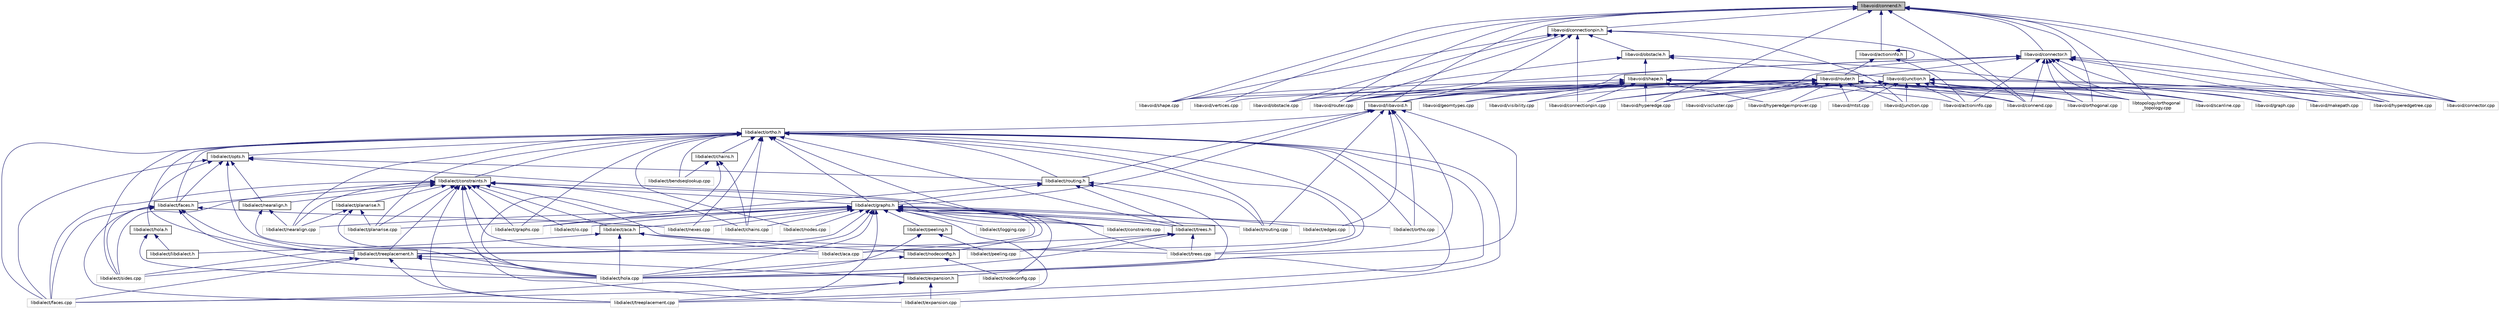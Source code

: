 digraph "libavoid/connend.h"
{
  edge [fontname="Helvetica",fontsize="10",labelfontname="Helvetica",labelfontsize="10"];
  node [fontname="Helvetica",fontsize="10",shape=record];
  Node11 [label="libavoid/connend.h",height=0.2,width=0.4,color="black", fillcolor="grey75", style="filled", fontcolor="black"];
  Node11 -> Node12 [dir="back",color="midnightblue",fontsize="10",style="solid",fontname="Helvetica"];
  Node12 [label="libavoid/actioninfo.h",height=0.2,width=0.4,color="black", fillcolor="white", style="filled",URL="$actioninfo_8h_source.html"];
  Node12 -> Node13 [dir="back",color="midnightblue",fontsize="10",style="solid",fontname="Helvetica"];
  Node13 [label="libavoid/actioninfo.cpp",height=0.2,width=0.4,color="grey75", fillcolor="white", style="filled"];
  Node12 -> Node12 [dir="back",color="midnightblue",fontsize="10",style="solid",fontname="Helvetica"];
  Node12 -> Node14 [dir="back",color="midnightblue",fontsize="10",style="solid",fontname="Helvetica"];
  Node14 [label="libavoid/router.h",height=0.2,width=0.4,color="black", fillcolor="white", style="filled",URL="$router_8h.html",tooltip="Contains the interface for the Router class. "];
  Node14 -> Node15 [dir="back",color="midnightblue",fontsize="10",style="solid",fontname="Helvetica"];
  Node15 [label="libavoid/connectionpin.cpp",height=0.2,width=0.4,color="grey75", fillcolor="white", style="filled"];
  Node14 -> Node16 [dir="back",color="midnightblue",fontsize="10",style="solid",fontname="Helvetica"];
  Node16 [label="libavoid/connector.cpp",height=0.2,width=0.4,color="grey75", fillcolor="white", style="filled"];
  Node14 -> Node17 [dir="back",color="midnightblue",fontsize="10",style="solid",fontname="Helvetica"];
  Node17 [label="libavoid/connend.cpp",height=0.2,width=0.4,color="grey75", fillcolor="white", style="filled"];
  Node14 -> Node18 [dir="back",color="midnightblue",fontsize="10",style="solid",fontname="Helvetica"];
  Node18 [label="libavoid/geomtypes.cpp",height=0.2,width=0.4,color="grey75", fillcolor="white", style="filled"];
  Node14 -> Node19 [dir="back",color="midnightblue",fontsize="10",style="solid",fontname="Helvetica"];
  Node19 [label="libavoid/graph.cpp",height=0.2,width=0.4,color="grey75", fillcolor="white", style="filled"];
  Node14 -> Node20 [dir="back",color="midnightblue",fontsize="10",style="solid",fontname="Helvetica"];
  Node20 [label="libavoid/hyperedge.cpp",height=0.2,width=0.4,color="grey75", fillcolor="white", style="filled"];
  Node14 -> Node21 [dir="back",color="midnightblue",fontsize="10",style="solid",fontname="Helvetica"];
  Node21 [label="libavoid/hyperedgeimprover.cpp",height=0.2,width=0.4,color="grey75", fillcolor="white", style="filled"];
  Node14 -> Node22 [dir="back",color="midnightblue",fontsize="10",style="solid",fontname="Helvetica"];
  Node22 [label="libavoid/hyperedgetree.cpp",height=0.2,width=0.4,color="grey75", fillcolor="white", style="filled"];
  Node14 -> Node23 [dir="back",color="midnightblue",fontsize="10",style="solid",fontname="Helvetica"];
  Node23 [label="libavoid/junction.cpp",height=0.2,width=0.4,color="grey75", fillcolor="white", style="filled"];
  Node14 -> Node24 [dir="back",color="midnightblue",fontsize="10",style="solid",fontname="Helvetica"];
  Node24 [label="libavoid/libavoid.h",height=0.2,width=0.4,color="black", fillcolor="white", style="filled",URL="$libavoid_8h.html",tooltip="Standard libavoid include file which includes all libavoid header files. "];
  Node24 -> Node25 [dir="back",color="midnightblue",fontsize="10",style="solid",fontname="Helvetica"];
  Node25 [label="libdialect/ortho.h",height=0.2,width=0.4,color="black", fillcolor="white", style="filled",URL="$ortho_8h_source.html"];
  Node25 -> Node26 [dir="back",color="midnightblue",fontsize="10",style="solid",fontname="Helvetica"];
  Node26 [label="libdialect/constraints.h",height=0.2,width=0.4,color="black", fillcolor="white", style="filled",URL="$constraints_8h_source.html"];
  Node26 -> Node27 [dir="back",color="midnightblue",fontsize="10",style="solid",fontname="Helvetica"];
  Node27 [label="libdialect/aca.cpp",height=0.2,width=0.4,color="grey75", fillcolor="white", style="filled"];
  Node26 -> Node28 [dir="back",color="midnightblue",fontsize="10",style="solid",fontname="Helvetica"];
  Node28 [label="libdialect/graphs.h",height=0.2,width=0.4,color="black", fillcolor="white", style="filled",URL="$graphs_8h_source.html"];
  Node28 -> Node27 [dir="back",color="midnightblue",fontsize="10",style="solid",fontname="Helvetica"];
  Node28 -> Node29 [dir="back",color="midnightblue",fontsize="10",style="solid",fontname="Helvetica"];
  Node29 [label="libdialect/aca.h",height=0.2,width=0.4,color="black", fillcolor="white", style="filled",URL="$aca_8h_source.html"];
  Node29 -> Node27 [dir="back",color="midnightblue",fontsize="10",style="solid",fontname="Helvetica"];
  Node29 -> Node30 [dir="back",color="midnightblue",fontsize="10",style="solid",fontname="Helvetica"];
  Node30 [label="libdialect/nodeconfig.h",height=0.2,width=0.4,color="black", fillcolor="white", style="filled",URL="$nodeconfig_8h_source.html"];
  Node30 -> Node31 [dir="back",color="midnightblue",fontsize="10",style="solid",fontname="Helvetica"];
  Node31 [label="libdialect/hola.cpp",height=0.2,width=0.4,color="grey75", fillcolor="white", style="filled"];
  Node30 -> Node32 [dir="back",color="midnightblue",fontsize="10",style="solid",fontname="Helvetica"];
  Node32 [label="libdialect/nodeconfig.cpp",height=0.2,width=0.4,color="grey75", fillcolor="white", style="filled"];
  Node29 -> Node31 [dir="back",color="midnightblue",fontsize="10",style="solid",fontname="Helvetica"];
  Node29 -> Node33 [dir="back",color="midnightblue",fontsize="10",style="solid",fontname="Helvetica"];
  Node33 [label="libdialect/libdialect.h",height=0.2,width=0.4,color="black", fillcolor="white", style="filled",URL="$libdialect_8h.html",tooltip="Standard libdialect include file which includes all libdialect functionality. "];
  Node28 -> Node34 [dir="back",color="midnightblue",fontsize="10",style="solid",fontname="Helvetica"];
  Node34 [label="libdialect/chains.cpp",height=0.2,width=0.4,color="grey75", fillcolor="white", style="filled"];
  Node28 -> Node35 [dir="back",color="midnightblue",fontsize="10",style="solid",fontname="Helvetica"];
  Node35 [label="libdialect/constraints.cpp",height=0.2,width=0.4,color="grey75", fillcolor="white", style="filled"];
  Node28 -> Node36 [dir="back",color="midnightblue",fontsize="10",style="solid",fontname="Helvetica"];
  Node36 [label="libdialect/edges.cpp",height=0.2,width=0.4,color="grey75", fillcolor="white", style="filled"];
  Node28 -> Node37 [dir="back",color="midnightblue",fontsize="10",style="solid",fontname="Helvetica"];
  Node37 [label="libdialect/treeplacement.h",height=0.2,width=0.4,color="black", fillcolor="white", style="filled",URL="$treeplacement_8h_source.html"];
  Node37 -> Node38 [dir="back",color="midnightblue",fontsize="10",style="solid",fontname="Helvetica"];
  Node38 [label="libdialect/expansion.h",height=0.2,width=0.4,color="black", fillcolor="white", style="filled",URL="$expansion_8h_source.html"];
  Node38 -> Node39 [dir="back",color="midnightblue",fontsize="10",style="solid",fontname="Helvetica"];
  Node39 [label="libdialect/expansion.cpp",height=0.2,width=0.4,color="grey75", fillcolor="white", style="filled"];
  Node38 -> Node40 [dir="back",color="midnightblue",fontsize="10",style="solid",fontname="Helvetica"];
  Node40 [label="libdialect/faces.cpp",height=0.2,width=0.4,color="grey75", fillcolor="white", style="filled"];
  Node38 -> Node41 [dir="back",color="midnightblue",fontsize="10",style="solid",fontname="Helvetica"];
  Node41 [label="libdialect/treeplacement.cpp",height=0.2,width=0.4,color="grey75", fillcolor="white", style="filled"];
  Node37 -> Node40 [dir="back",color="midnightblue",fontsize="10",style="solid",fontname="Helvetica"];
  Node37 -> Node31 [dir="back",color="midnightblue",fontsize="10",style="solid",fontname="Helvetica"];
  Node37 -> Node42 [dir="back",color="midnightblue",fontsize="10",style="solid",fontname="Helvetica"];
  Node42 [label="libdialect/sides.cpp",height=0.2,width=0.4,color="grey75", fillcolor="white", style="filled"];
  Node37 -> Node41 [dir="back",color="midnightblue",fontsize="10",style="solid",fontname="Helvetica"];
  Node28 -> Node43 [dir="back",color="midnightblue",fontsize="10",style="solid",fontname="Helvetica"];
  Node43 [label="libdialect/trees.h",height=0.2,width=0.4,color="black", fillcolor="white", style="filled",URL="$trees_8h_source.html"];
  Node43 -> Node37 [dir="back",color="midnightblue",fontsize="10",style="solid",fontname="Helvetica"];
  Node43 -> Node31 [dir="back",color="midnightblue",fontsize="10",style="solid",fontname="Helvetica"];
  Node43 -> Node44 [dir="back",color="midnightblue",fontsize="10",style="solid",fontname="Helvetica"];
  Node44 [label="libdialect/peeling.cpp",height=0.2,width=0.4,color="grey75", fillcolor="white", style="filled"];
  Node43 -> Node45 [dir="back",color="midnightblue",fontsize="10",style="solid",fontname="Helvetica"];
  Node45 [label="libdialect/trees.cpp",height=0.2,width=0.4,color="grey75", fillcolor="white", style="filled"];
  Node28 -> Node40 [dir="back",color="midnightblue",fontsize="10",style="solid",fontname="Helvetica"];
  Node28 -> Node46 [dir="back",color="midnightblue",fontsize="10",style="solid",fontname="Helvetica"];
  Node46 [label="libdialect/graphs.cpp",height=0.2,width=0.4,color="grey75", fillcolor="white", style="filled"];
  Node28 -> Node31 [dir="back",color="midnightblue",fontsize="10",style="solid",fontname="Helvetica"];
  Node28 -> Node47 [dir="back",color="midnightblue",fontsize="10",style="solid",fontname="Helvetica"];
  Node47 [label="libdialect/peeling.h",height=0.2,width=0.4,color="black", fillcolor="white", style="filled",URL="$peeling_8h_source.html"];
  Node47 -> Node31 [dir="back",color="midnightblue",fontsize="10",style="solid",fontname="Helvetica"];
  Node47 -> Node44 [dir="back",color="midnightblue",fontsize="10",style="solid",fontname="Helvetica"];
  Node28 -> Node30 [dir="back",color="midnightblue",fontsize="10",style="solid",fontname="Helvetica"];
  Node28 -> Node48 [dir="back",color="midnightblue",fontsize="10",style="solid",fontname="Helvetica"];
  Node48 [label="libdialect/io.cpp",height=0.2,width=0.4,color="grey75", fillcolor="white", style="filled"];
  Node28 -> Node49 [dir="back",color="midnightblue",fontsize="10",style="solid",fontname="Helvetica"];
  Node49 [label="libdialect/logging.cpp",height=0.2,width=0.4,color="grey75", fillcolor="white", style="filled"];
  Node28 -> Node50 [dir="back",color="midnightblue",fontsize="10",style="solid",fontname="Helvetica"];
  Node50 [label="libdialect/nearalign.cpp",height=0.2,width=0.4,color="grey75", fillcolor="white", style="filled"];
  Node28 -> Node51 [dir="back",color="midnightblue",fontsize="10",style="solid",fontname="Helvetica"];
  Node51 [label="libdialect/nexes.cpp",height=0.2,width=0.4,color="grey75", fillcolor="white", style="filled"];
  Node28 -> Node32 [dir="back",color="midnightblue",fontsize="10",style="solid",fontname="Helvetica"];
  Node28 -> Node52 [dir="back",color="midnightblue",fontsize="10",style="solid",fontname="Helvetica"];
  Node52 [label="libdialect/nodes.cpp",height=0.2,width=0.4,color="grey75", fillcolor="white", style="filled"];
  Node28 -> Node53 [dir="back",color="midnightblue",fontsize="10",style="solid",fontname="Helvetica"];
  Node53 [label="libdialect/ortho.cpp",height=0.2,width=0.4,color="grey75", fillcolor="white", style="filled"];
  Node28 -> Node54 [dir="back",color="midnightblue",fontsize="10",style="solid",fontname="Helvetica"];
  Node54 [label="libdialect/planarise.cpp",height=0.2,width=0.4,color="grey75", fillcolor="white", style="filled"];
  Node28 -> Node55 [dir="back",color="midnightblue",fontsize="10",style="solid",fontname="Helvetica"];
  Node55 [label="libdialect/routing.cpp",height=0.2,width=0.4,color="grey75", fillcolor="white", style="filled"];
  Node28 -> Node42 [dir="back",color="midnightblue",fontsize="10",style="solid",fontname="Helvetica"];
  Node28 -> Node41 [dir="back",color="midnightblue",fontsize="10",style="solid",fontname="Helvetica"];
  Node28 -> Node45 [dir="back",color="midnightblue",fontsize="10",style="solid",fontname="Helvetica"];
  Node26 -> Node29 [dir="back",color="midnightblue",fontsize="10",style="solid",fontname="Helvetica"];
  Node26 -> Node34 [dir="back",color="midnightblue",fontsize="10",style="solid",fontname="Helvetica"];
  Node26 -> Node35 [dir="back",color="midnightblue",fontsize="10",style="solid",fontname="Helvetica"];
  Node26 -> Node56 [dir="back",color="midnightblue",fontsize="10",style="solid",fontname="Helvetica"];
  Node56 [label="libdialect/faces.h",height=0.2,width=0.4,color="black", fillcolor="white", style="filled",URL="$faces_8h_source.html"];
  Node56 -> Node37 [dir="back",color="midnightblue",fontsize="10",style="solid",fontname="Helvetica"];
  Node56 -> Node40 [dir="back",color="midnightblue",fontsize="10",style="solid",fontname="Helvetica"];
  Node56 -> Node31 [dir="back",color="midnightblue",fontsize="10",style="solid",fontname="Helvetica"];
  Node56 -> Node51 [dir="back",color="midnightblue",fontsize="10",style="solid",fontname="Helvetica"];
  Node56 -> Node42 [dir="back",color="midnightblue",fontsize="10",style="solid",fontname="Helvetica"];
  Node56 -> Node41 [dir="back",color="midnightblue",fontsize="10",style="solid",fontname="Helvetica"];
  Node26 -> Node37 [dir="back",color="midnightblue",fontsize="10",style="solid",fontname="Helvetica"];
  Node26 -> Node39 [dir="back",color="midnightblue",fontsize="10",style="solid",fontname="Helvetica"];
  Node26 -> Node40 [dir="back",color="midnightblue",fontsize="10",style="solid",fontname="Helvetica"];
  Node26 -> Node46 [dir="back",color="midnightblue",fontsize="10",style="solid",fontname="Helvetica"];
  Node26 -> Node57 [dir="back",color="midnightblue",fontsize="10",style="solid",fontname="Helvetica"];
  Node57 [label="libdialect/planarise.h",height=0.2,width=0.4,color="black", fillcolor="white", style="filled",URL="$planarise_8h_source.html"];
  Node57 -> Node31 [dir="back",color="midnightblue",fontsize="10",style="solid",fontname="Helvetica"];
  Node57 -> Node50 [dir="back",color="midnightblue",fontsize="10",style="solid",fontname="Helvetica"];
  Node57 -> Node54 [dir="back",color="midnightblue",fontsize="10",style="solid",fontname="Helvetica"];
  Node26 -> Node58 [dir="back",color="midnightblue",fontsize="10",style="solid",fontname="Helvetica"];
  Node58 [label="libdialect/nearalign.h",height=0.2,width=0.4,color="black", fillcolor="white", style="filled",URL="$nearalign_8h_source.html"];
  Node58 -> Node31 [dir="back",color="midnightblue",fontsize="10",style="solid",fontname="Helvetica"];
  Node58 -> Node50 [dir="back",color="midnightblue",fontsize="10",style="solid",fontname="Helvetica"];
  Node26 -> Node48 [dir="back",color="midnightblue",fontsize="10",style="solid",fontname="Helvetica"];
  Node26 -> Node50 [dir="back",color="midnightblue",fontsize="10",style="solid",fontname="Helvetica"];
  Node26 -> Node54 [dir="back",color="midnightblue",fontsize="10",style="solid",fontname="Helvetica"];
  Node26 -> Node42 [dir="back",color="midnightblue",fontsize="10",style="solid",fontname="Helvetica"];
  Node26 -> Node41 [dir="back",color="midnightblue",fontsize="10",style="solid",fontname="Helvetica"];
  Node26 -> Node45 [dir="back",color="midnightblue",fontsize="10",style="solid",fontname="Helvetica"];
  Node25 -> Node27 [dir="back",color="midnightblue",fontsize="10",style="solid",fontname="Helvetica"];
  Node25 -> Node59 [dir="back",color="midnightblue",fontsize="10",style="solid",fontname="Helvetica"];
  Node59 [label="libdialect/opts.h",height=0.2,width=0.4,color="black", fillcolor="white", style="filled",URL="$opts_8h_source.html"];
  Node59 -> Node60 [dir="back",color="midnightblue",fontsize="10",style="solid",fontname="Helvetica"];
  Node60 [label="libdialect/routing.h",height=0.2,width=0.4,color="black", fillcolor="white", style="filled",URL="$routing_8h_source.html"];
  Node60 -> Node28 [dir="back",color="midnightblue",fontsize="10",style="solid",fontname="Helvetica"];
  Node60 -> Node43 [dir="back",color="midnightblue",fontsize="10",style="solid",fontname="Helvetica"];
  Node60 -> Node46 [dir="back",color="midnightblue",fontsize="10",style="solid",fontname="Helvetica"];
  Node60 -> Node31 [dir="back",color="midnightblue",fontsize="10",style="solid",fontname="Helvetica"];
  Node60 -> Node55 [dir="back",color="midnightblue",fontsize="10",style="solid",fontname="Helvetica"];
  Node59 -> Node56 [dir="back",color="midnightblue",fontsize="10",style="solid",fontname="Helvetica"];
  Node59 -> Node43 [dir="back",color="midnightblue",fontsize="10",style="solid",fontname="Helvetica"];
  Node59 -> Node37 [dir="back",color="midnightblue",fontsize="10",style="solid",fontname="Helvetica"];
  Node59 -> Node40 [dir="back",color="midnightblue",fontsize="10",style="solid",fontname="Helvetica"];
  Node59 -> Node58 [dir="back",color="midnightblue",fontsize="10",style="solid",fontname="Helvetica"];
  Node59 -> Node61 [dir="back",color="midnightblue",fontsize="10",style="solid",fontname="Helvetica"];
  Node61 [label="libdialect/hola.h",height=0.2,width=0.4,color="black", fillcolor="white", style="filled",URL="$hola_8h_source.html"];
  Node61 -> Node31 [dir="back",color="midnightblue",fontsize="10",style="solid",fontname="Helvetica"];
  Node61 -> Node33 [dir="back",color="midnightblue",fontsize="10",style="solid",fontname="Helvetica"];
  Node25 -> Node60 [dir="back",color="midnightblue",fontsize="10",style="solid",fontname="Helvetica"];
  Node25 -> Node28 [dir="back",color="midnightblue",fontsize="10",style="solid",fontname="Helvetica"];
  Node25 -> Node62 [dir="back",color="midnightblue",fontsize="10",style="solid",fontname="Helvetica"];
  Node62 [label="libdialect/bendseqlookup.cpp",height=0.2,width=0.4,color="grey75", fillcolor="white", style="filled"];
  Node25 -> Node63 [dir="back",color="midnightblue",fontsize="10",style="solid",fontname="Helvetica"];
  Node63 [label="libdialect/chains.h",height=0.2,width=0.4,color="black", fillcolor="white", style="filled",URL="$chains_8h_source.html"];
  Node63 -> Node62 [dir="back",color="midnightblue",fontsize="10",style="solid",fontname="Helvetica"];
  Node63 -> Node34 [dir="back",color="midnightblue",fontsize="10",style="solid",fontname="Helvetica"];
  Node63 -> Node31 [dir="back",color="midnightblue",fontsize="10",style="solid",fontname="Helvetica"];
  Node25 -> Node34 [dir="back",color="midnightblue",fontsize="10",style="solid",fontname="Helvetica"];
  Node25 -> Node35 [dir="back",color="midnightblue",fontsize="10",style="solid",fontname="Helvetica"];
  Node25 -> Node56 [dir="back",color="midnightblue",fontsize="10",style="solid",fontname="Helvetica"];
  Node25 -> Node43 [dir="back",color="midnightblue",fontsize="10",style="solid",fontname="Helvetica"];
  Node25 -> Node37 [dir="back",color="midnightblue",fontsize="10",style="solid",fontname="Helvetica"];
  Node25 -> Node38 [dir="back",color="midnightblue",fontsize="10",style="solid",fontname="Helvetica"];
  Node25 -> Node39 [dir="back",color="midnightblue",fontsize="10",style="solid",fontname="Helvetica"];
  Node25 -> Node40 [dir="back",color="midnightblue",fontsize="10",style="solid",fontname="Helvetica"];
  Node25 -> Node46 [dir="back",color="midnightblue",fontsize="10",style="solid",fontname="Helvetica"];
  Node25 -> Node50 [dir="back",color="midnightblue",fontsize="10",style="solid",fontname="Helvetica"];
  Node25 -> Node51 [dir="back",color="midnightblue",fontsize="10",style="solid",fontname="Helvetica"];
  Node25 -> Node52 [dir="back",color="midnightblue",fontsize="10",style="solid",fontname="Helvetica"];
  Node25 -> Node53 [dir="back",color="midnightblue",fontsize="10",style="solid",fontname="Helvetica"];
  Node25 -> Node54 [dir="back",color="midnightblue",fontsize="10",style="solid",fontname="Helvetica"];
  Node25 -> Node55 [dir="back",color="midnightblue",fontsize="10",style="solid",fontname="Helvetica"];
  Node25 -> Node42 [dir="back",color="midnightblue",fontsize="10",style="solid",fontname="Helvetica"];
  Node25 -> Node41 [dir="back",color="midnightblue",fontsize="10",style="solid",fontname="Helvetica"];
  Node25 -> Node45 [dir="back",color="midnightblue",fontsize="10",style="solid",fontname="Helvetica"];
  Node24 -> Node28 [dir="back",color="midnightblue",fontsize="10",style="solid",fontname="Helvetica"];
  Node24 -> Node60 [dir="back",color="midnightblue",fontsize="10",style="solid",fontname="Helvetica"];
  Node24 -> Node36 [dir="back",color="midnightblue",fontsize="10",style="solid",fontname="Helvetica"];
  Node24 -> Node31 [dir="back",color="midnightblue",fontsize="10",style="solid",fontname="Helvetica"];
  Node24 -> Node53 [dir="back",color="midnightblue",fontsize="10",style="solid",fontname="Helvetica"];
  Node24 -> Node55 [dir="back",color="midnightblue",fontsize="10",style="solid",fontname="Helvetica"];
  Node24 -> Node45 [dir="back",color="midnightblue",fontsize="10",style="solid",fontname="Helvetica"];
  Node14 -> Node64 [dir="back",color="midnightblue",fontsize="10",style="solid",fontname="Helvetica"];
  Node64 [label="libavoid/makepath.cpp",height=0.2,width=0.4,color="grey75", fillcolor="white", style="filled"];
  Node14 -> Node65 [dir="back",color="midnightblue",fontsize="10",style="solid",fontname="Helvetica"];
  Node65 [label="libavoid/mtst.cpp",height=0.2,width=0.4,color="grey75", fillcolor="white", style="filled"];
  Node14 -> Node66 [dir="back",color="midnightblue",fontsize="10",style="solid",fontname="Helvetica"];
  Node66 [label="libavoid/obstacle.cpp",height=0.2,width=0.4,color="grey75", fillcolor="white", style="filled"];
  Node14 -> Node67 [dir="back",color="midnightblue",fontsize="10",style="solid",fontname="Helvetica"];
  Node67 [label="libavoid/orthogonal.cpp",height=0.2,width=0.4,color="grey75", fillcolor="white", style="filled"];
  Node14 -> Node68 [dir="back",color="midnightblue",fontsize="10",style="solid",fontname="Helvetica"];
  Node68 [label="libavoid/router.cpp",height=0.2,width=0.4,color="grey75", fillcolor="white", style="filled"];
  Node14 -> Node69 [dir="back",color="midnightblue",fontsize="10",style="solid",fontname="Helvetica"];
  Node69 [label="libavoid/scanline.cpp",height=0.2,width=0.4,color="grey75", fillcolor="white", style="filled"];
  Node14 -> Node70 [dir="back",color="midnightblue",fontsize="10",style="solid",fontname="Helvetica"];
  Node70 [label="libavoid/shape.cpp",height=0.2,width=0.4,color="grey75", fillcolor="white", style="filled"];
  Node14 -> Node71 [dir="back",color="midnightblue",fontsize="10",style="solid",fontname="Helvetica"];
  Node71 [label="libavoid/vertices.cpp",height=0.2,width=0.4,color="grey75", fillcolor="white", style="filled"];
  Node14 -> Node72 [dir="back",color="midnightblue",fontsize="10",style="solid",fontname="Helvetica"];
  Node72 [label="libavoid/viscluster.cpp",height=0.2,width=0.4,color="grey75", fillcolor="white", style="filled"];
  Node14 -> Node73 [dir="back",color="midnightblue",fontsize="10",style="solid",fontname="Helvetica"];
  Node73 [label="libavoid/visibility.cpp",height=0.2,width=0.4,color="grey75", fillcolor="white", style="filled"];
  Node14 -> Node74 [dir="back",color="midnightblue",fontsize="10",style="solid",fontname="Helvetica"];
  Node74 [label="libtopology/orthogonal\l_topology.cpp",height=0.2,width=0.4,color="grey75", fillcolor="white", style="filled"];
  Node11 -> Node75 [dir="back",color="midnightblue",fontsize="10",style="solid",fontname="Helvetica"];
  Node75 [label="libavoid/connectionpin.h",height=0.2,width=0.4,color="black", fillcolor="white", style="filled",URL="$connectionpin_8h.html",tooltip="Contains the interface for the ShapeConnectionPin class. "];
  Node75 -> Node76 [dir="back",color="midnightblue",fontsize="10",style="solid",fontname="Helvetica"];
  Node76 [label="libavoid/obstacle.h",height=0.2,width=0.4,color="black", fillcolor="white", style="filled",URL="$obstacle_8h.html",tooltip="Contains the interface for the Obstacle class, the superclass for ShapeRef and JunctionRef. "];
  Node76 -> Node77 [dir="back",color="midnightblue",fontsize="10",style="solid",fontname="Helvetica"];
  Node77 [label="libavoid/shape.h",height=0.2,width=0.4,color="black", fillcolor="white", style="filled",URL="$shape_8h.html",tooltip="Contains the interface for the ShapeRef class. "];
  Node77 -> Node13 [dir="back",color="midnightblue",fontsize="10",style="solid",fontname="Helvetica"];
  Node77 -> Node15 [dir="back",color="midnightblue",fontsize="10",style="solid",fontname="Helvetica"];
  Node77 -> Node17 [dir="back",color="midnightblue",fontsize="10",style="solid",fontname="Helvetica"];
  Node77 -> Node18 [dir="back",color="midnightblue",fontsize="10",style="solid",fontname="Helvetica"];
  Node77 -> Node20 [dir="back",color="midnightblue",fontsize="10",style="solid",fontname="Helvetica"];
  Node77 -> Node21 [dir="back",color="midnightblue",fontsize="10",style="solid",fontname="Helvetica"];
  Node77 -> Node24 [dir="back",color="midnightblue",fontsize="10",style="solid",fontname="Helvetica"];
  Node77 -> Node67 [dir="back",color="midnightblue",fontsize="10",style="solid",fontname="Helvetica"];
  Node77 -> Node68 [dir="back",color="midnightblue",fontsize="10",style="solid",fontname="Helvetica"];
  Node77 -> Node70 [dir="back",color="midnightblue",fontsize="10",style="solid",fontname="Helvetica"];
  Node77 -> Node73 [dir="back",color="midnightblue",fontsize="10",style="solid",fontname="Helvetica"];
  Node77 -> Node74 [dir="back",color="midnightblue",fontsize="10",style="solid",fontname="Helvetica"];
  Node76 -> Node78 [dir="back",color="midnightblue",fontsize="10",style="solid",fontname="Helvetica"];
  Node78 [label="libavoid/junction.h",height=0.2,width=0.4,color="black", fillcolor="white", style="filled",URL="$junction_8h.html",tooltip="Contains the interface for the JunctionRef class. "];
  Node78 -> Node13 [dir="back",color="midnightblue",fontsize="10",style="solid",fontname="Helvetica"];
  Node78 -> Node15 [dir="back",color="midnightblue",fontsize="10",style="solid",fontname="Helvetica"];
  Node78 -> Node16 [dir="back",color="midnightblue",fontsize="10",style="solid",fontname="Helvetica"];
  Node78 -> Node17 [dir="back",color="midnightblue",fontsize="10",style="solid",fontname="Helvetica"];
  Node78 -> Node20 [dir="back",color="midnightblue",fontsize="10",style="solid",fontname="Helvetica"];
  Node78 -> Node21 [dir="back",color="midnightblue",fontsize="10",style="solid",fontname="Helvetica"];
  Node78 -> Node22 [dir="back",color="midnightblue",fontsize="10",style="solid",fontname="Helvetica"];
  Node78 -> Node23 [dir="back",color="midnightblue",fontsize="10",style="solid",fontname="Helvetica"];
  Node78 -> Node24 [dir="back",color="midnightblue",fontsize="10",style="solid",fontname="Helvetica"];
  Node78 -> Node65 [dir="back",color="midnightblue",fontsize="10",style="solid",fontname="Helvetica"];
  Node78 -> Node67 [dir="back",color="midnightblue",fontsize="10",style="solid",fontname="Helvetica"];
  Node78 -> Node68 [dir="back",color="midnightblue",fontsize="10",style="solid",fontname="Helvetica"];
  Node78 -> Node69 [dir="back",color="midnightblue",fontsize="10",style="solid",fontname="Helvetica"];
  Node78 -> Node74 [dir="back",color="midnightblue",fontsize="10",style="solid",fontname="Helvetica"];
  Node76 -> Node66 [dir="back",color="midnightblue",fontsize="10",style="solid",fontname="Helvetica"];
  Node76 -> Node69 [dir="back",color="midnightblue",fontsize="10",style="solid",fontname="Helvetica"];
  Node75 -> Node15 [dir="back",color="midnightblue",fontsize="10",style="solid",fontname="Helvetica"];
  Node75 -> Node17 [dir="back",color="midnightblue",fontsize="10",style="solid",fontname="Helvetica"];
  Node75 -> Node23 [dir="back",color="midnightblue",fontsize="10",style="solid",fontname="Helvetica"];
  Node75 -> Node24 [dir="back",color="midnightblue",fontsize="10",style="solid",fontname="Helvetica"];
  Node75 -> Node66 [dir="back",color="midnightblue",fontsize="10",style="solid",fontname="Helvetica"];
  Node75 -> Node68 [dir="back",color="midnightblue",fontsize="10",style="solid",fontname="Helvetica"];
  Node75 -> Node70 [dir="back",color="midnightblue",fontsize="10",style="solid",fontname="Helvetica"];
  Node11 -> Node79 [dir="back",color="midnightblue",fontsize="10",style="solid",fontname="Helvetica"];
  Node79 [label="libavoid/connector.h",height=0.2,width=0.4,color="black", fillcolor="white", style="filled",URL="$connector_8h.html",tooltip="Contains the interface for the ConnRef class. "];
  Node79 -> Node13 [dir="back",color="midnightblue",fontsize="10",style="solid",fontname="Helvetica"];
  Node79 -> Node14 [dir="back",color="midnightblue",fontsize="10",style="solid",fontname="Helvetica"];
  Node79 -> Node16 [dir="back",color="midnightblue",fontsize="10",style="solid",fontname="Helvetica"];
  Node79 -> Node17 [dir="back",color="midnightblue",fontsize="10",style="solid",fontname="Helvetica"];
  Node79 -> Node19 [dir="back",color="midnightblue",fontsize="10",style="solid",fontname="Helvetica"];
  Node79 -> Node20 [dir="back",color="midnightblue",fontsize="10",style="solid",fontname="Helvetica"];
  Node79 -> Node22 [dir="back",color="midnightblue",fontsize="10",style="solid",fontname="Helvetica"];
  Node79 -> Node24 [dir="back",color="midnightblue",fontsize="10",style="solid",fontname="Helvetica"];
  Node79 -> Node64 [dir="back",color="midnightblue",fontsize="10",style="solid",fontname="Helvetica"];
  Node79 -> Node67 [dir="back",color="midnightblue",fontsize="10",style="solid",fontname="Helvetica"];
  Node79 -> Node68 [dir="back",color="midnightblue",fontsize="10",style="solid",fontname="Helvetica"];
  Node79 -> Node69 [dir="back",color="midnightblue",fontsize="10",style="solid",fontname="Helvetica"];
  Node79 -> Node74 [dir="back",color="midnightblue",fontsize="10",style="solid",fontname="Helvetica"];
  Node11 -> Node16 [dir="back",color="midnightblue",fontsize="10",style="solid",fontname="Helvetica"];
  Node11 -> Node17 [dir="back",color="midnightblue",fontsize="10",style="solid",fontname="Helvetica"];
  Node11 -> Node20 [dir="back",color="midnightblue",fontsize="10",style="solid",fontname="Helvetica"];
  Node11 -> Node22 [dir="back",color="midnightblue",fontsize="10",style="solid",fontname="Helvetica"];
  Node11 -> Node24 [dir="back",color="midnightblue",fontsize="10",style="solid",fontname="Helvetica"];
  Node11 -> Node67 [dir="back",color="midnightblue",fontsize="10",style="solid",fontname="Helvetica"];
  Node11 -> Node68 [dir="back",color="midnightblue",fontsize="10",style="solid",fontname="Helvetica"];
  Node11 -> Node70 [dir="back",color="midnightblue",fontsize="10",style="solid",fontname="Helvetica"];
  Node11 -> Node71 [dir="back",color="midnightblue",fontsize="10",style="solid",fontname="Helvetica"];
  Node11 -> Node74 [dir="back",color="midnightblue",fontsize="10",style="solid",fontname="Helvetica"];
}
